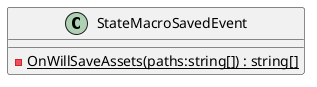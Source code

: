 @startuml
class StateMacroSavedEvent {
    {static} - OnWillSaveAssets(paths:string[]) : string[]
}
@enduml
